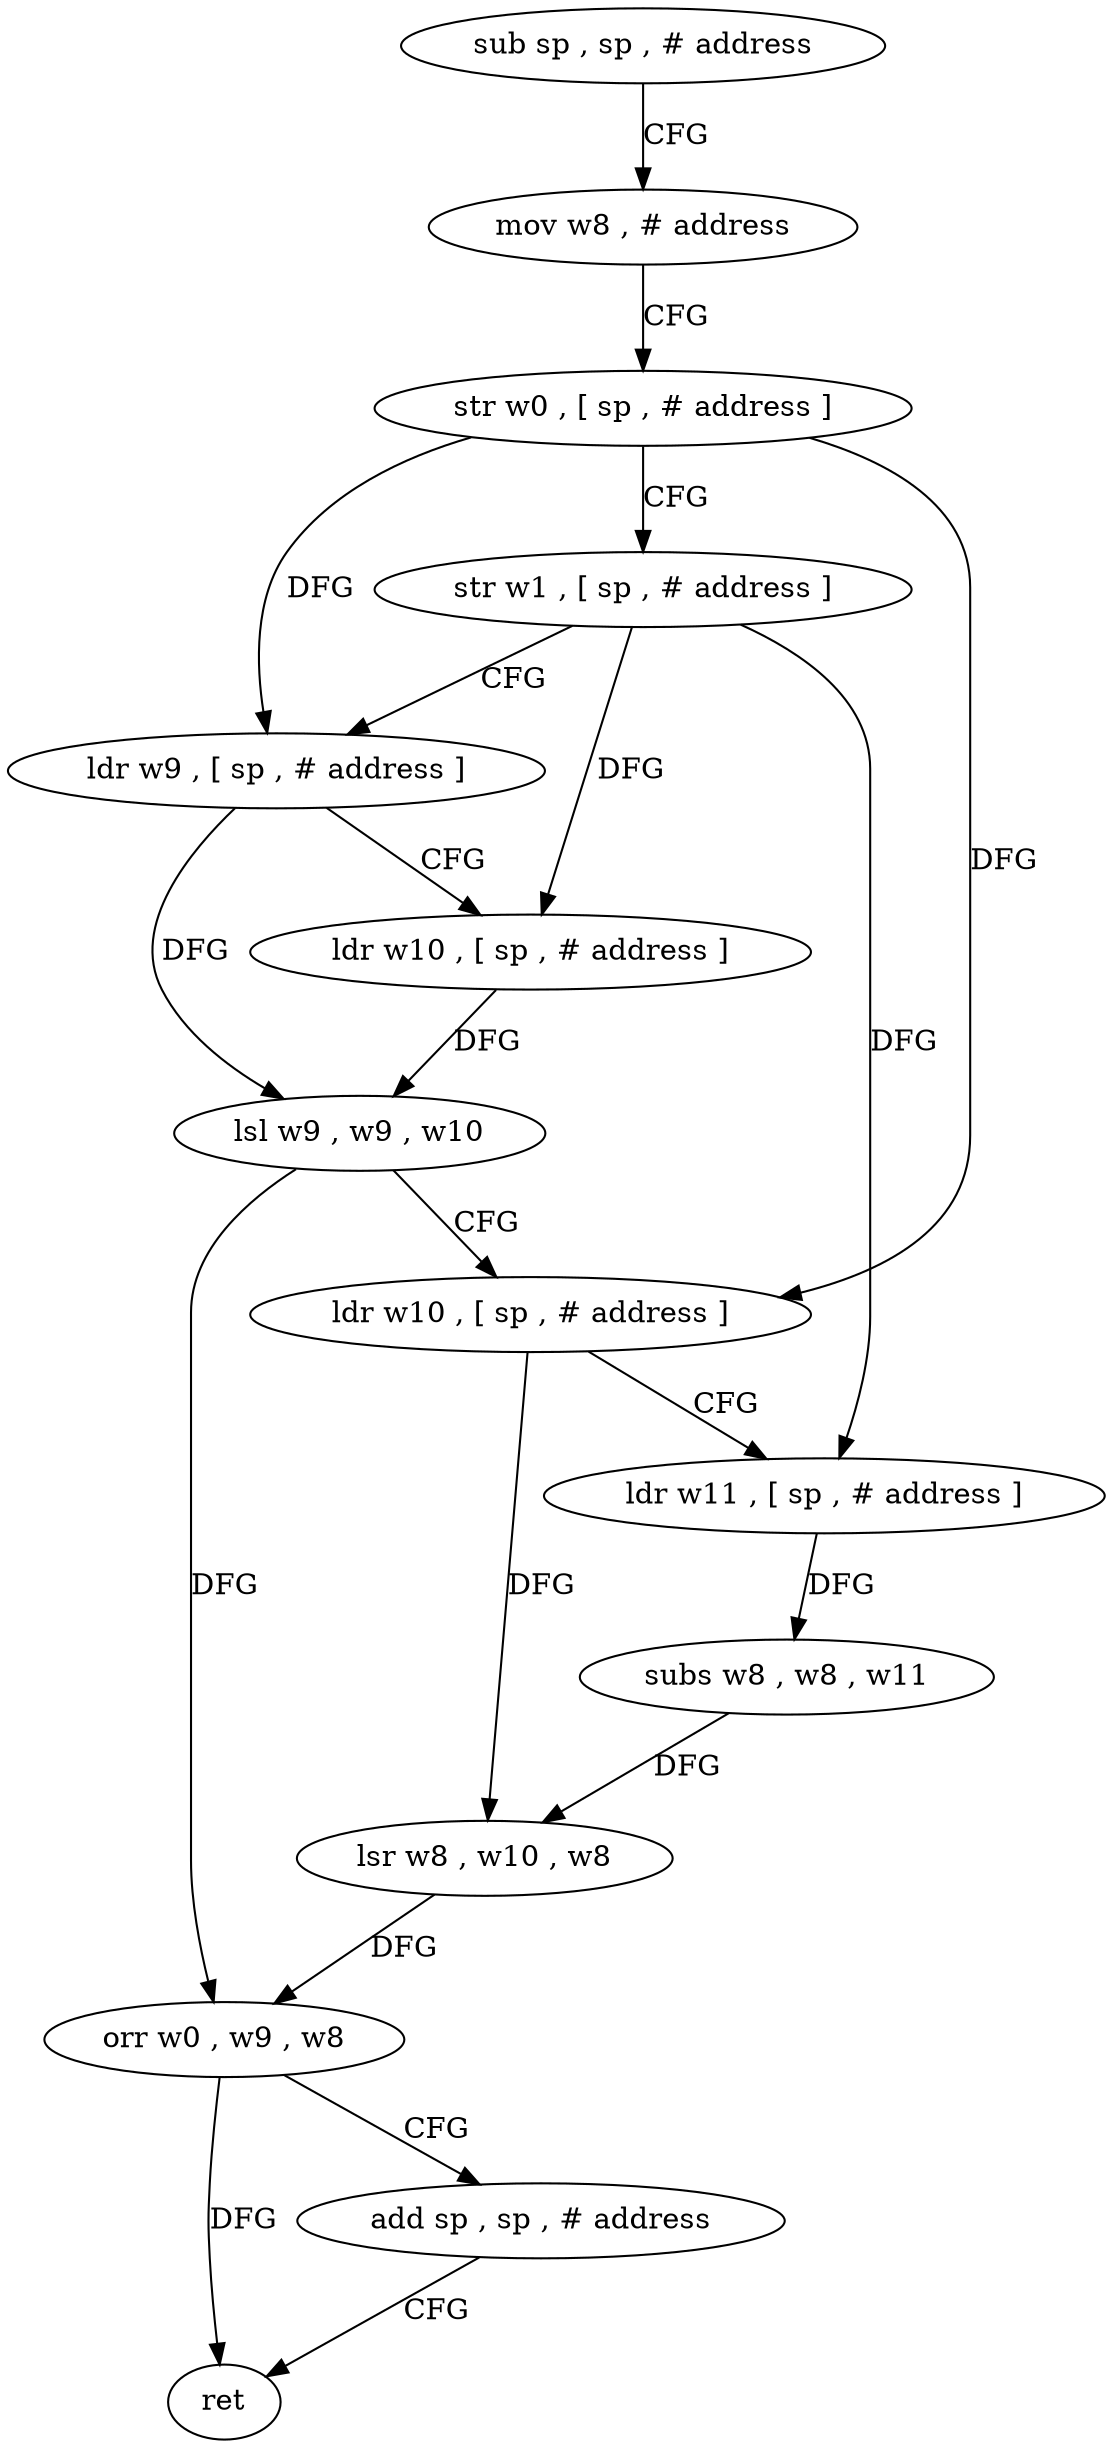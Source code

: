 digraph "func" {
"4274364" [label = "sub sp , sp , # address" ]
"4274368" [label = "mov w8 , # address" ]
"4274372" [label = "str w0 , [ sp , # address ]" ]
"4274376" [label = "str w1 , [ sp , # address ]" ]
"4274380" [label = "ldr w9 , [ sp , # address ]" ]
"4274384" [label = "ldr w10 , [ sp , # address ]" ]
"4274388" [label = "lsl w9 , w9 , w10" ]
"4274392" [label = "ldr w10 , [ sp , # address ]" ]
"4274396" [label = "ldr w11 , [ sp , # address ]" ]
"4274400" [label = "subs w8 , w8 , w11" ]
"4274404" [label = "lsr w8 , w10 , w8" ]
"4274408" [label = "orr w0 , w9 , w8" ]
"4274412" [label = "add sp , sp , # address" ]
"4274416" [label = "ret" ]
"4274364" -> "4274368" [ label = "CFG" ]
"4274368" -> "4274372" [ label = "CFG" ]
"4274372" -> "4274376" [ label = "CFG" ]
"4274372" -> "4274380" [ label = "DFG" ]
"4274372" -> "4274392" [ label = "DFG" ]
"4274376" -> "4274380" [ label = "CFG" ]
"4274376" -> "4274384" [ label = "DFG" ]
"4274376" -> "4274396" [ label = "DFG" ]
"4274380" -> "4274384" [ label = "CFG" ]
"4274380" -> "4274388" [ label = "DFG" ]
"4274384" -> "4274388" [ label = "DFG" ]
"4274388" -> "4274392" [ label = "CFG" ]
"4274388" -> "4274408" [ label = "DFG" ]
"4274392" -> "4274396" [ label = "CFG" ]
"4274392" -> "4274404" [ label = "DFG" ]
"4274396" -> "4274400" [ label = "DFG" ]
"4274400" -> "4274404" [ label = "DFG" ]
"4274404" -> "4274408" [ label = "DFG" ]
"4274408" -> "4274412" [ label = "CFG" ]
"4274408" -> "4274416" [ label = "DFG" ]
"4274412" -> "4274416" [ label = "CFG" ]
}
